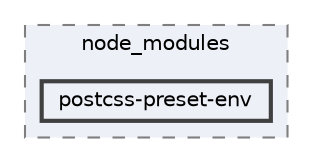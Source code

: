 digraph "pkiclassroomrescheduler/src/main/frontend/node_modules/postcss-preset-env"
{
 // LATEX_PDF_SIZE
  bgcolor="transparent";
  edge [fontname=Helvetica,fontsize=10,labelfontname=Helvetica,labelfontsize=10];
  node [fontname=Helvetica,fontsize=10,shape=box,height=0.2,width=0.4];
  compound=true
  subgraph clusterdir_72953eda66ccb3a2722c28e1c3e6c23b {
    graph [ bgcolor="#edf0f7", pencolor="grey50", label="node_modules", fontname=Helvetica,fontsize=10 style="filled,dashed", URL="dir_72953eda66ccb3a2722c28e1c3e6c23b.html",tooltip=""]
  dir_c19b6fc8765ecfab2798a80705645b69 [label="postcss-preset-env", fillcolor="#edf0f7", color="grey25", style="filled,bold", URL="dir_c19b6fc8765ecfab2798a80705645b69.html",tooltip=""];
  }
}

